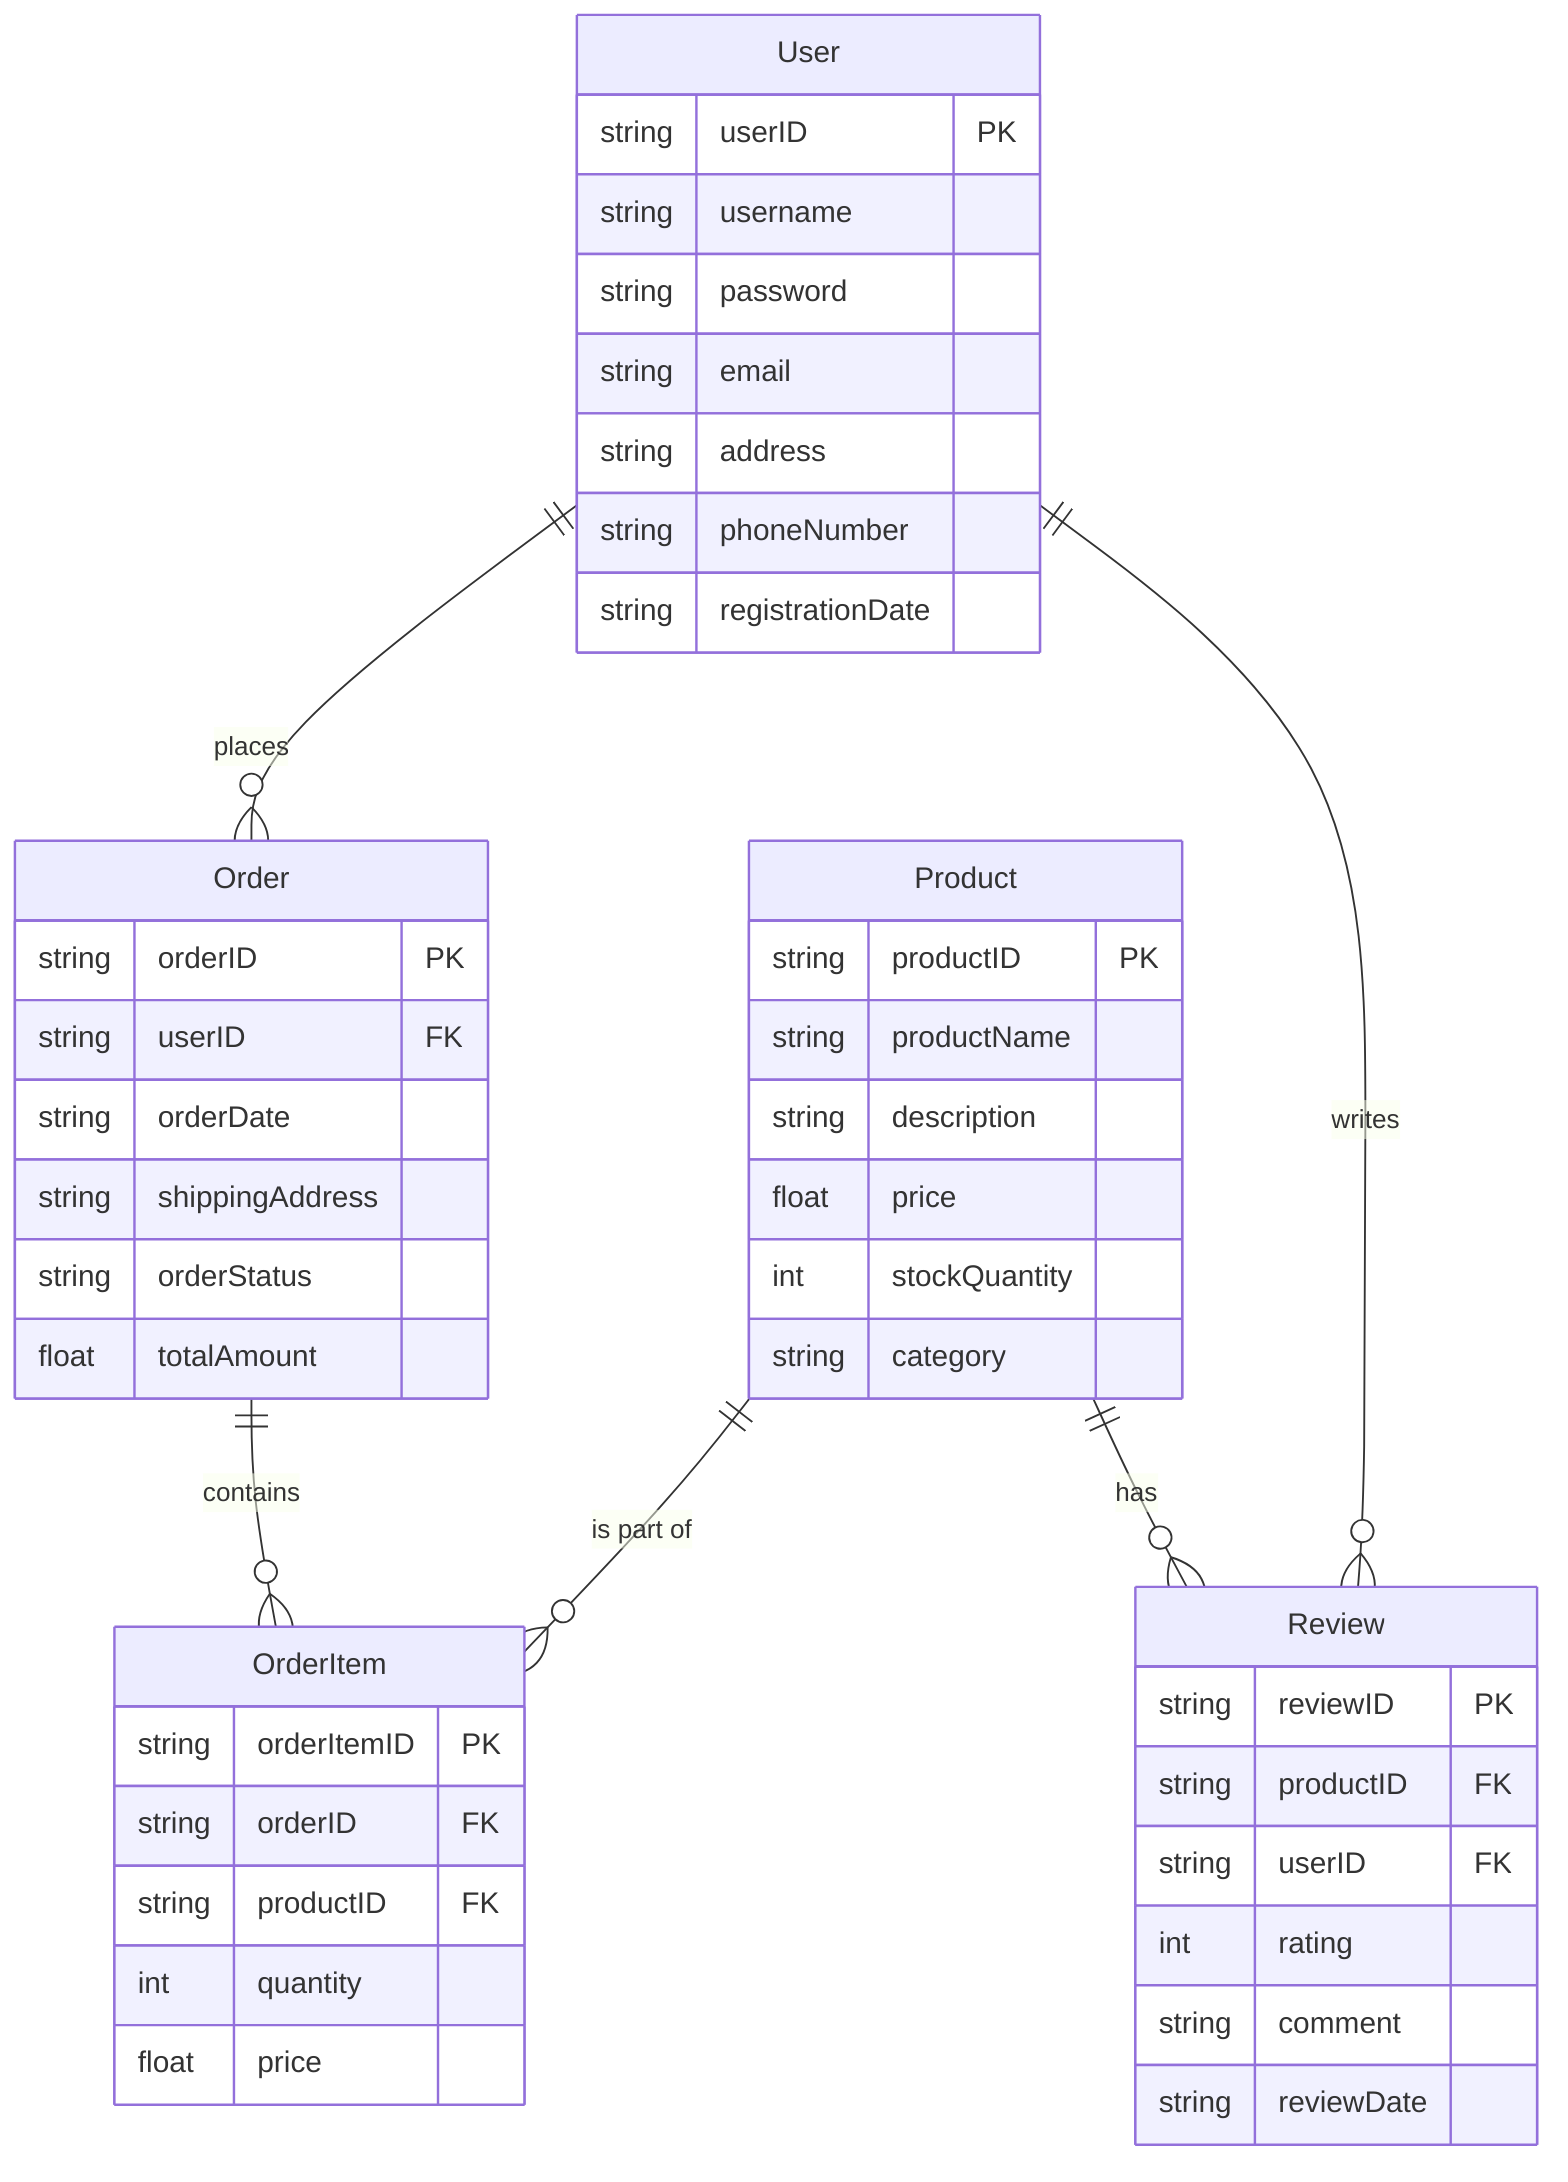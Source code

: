 erDiagram
    User {
        string userID PK
        string username
        string password
        string email
        string address
        string phoneNumber
        string registrationDate
    }

    Product {
        string productID PK
        string productName
        string description
        float price
        int stockQuantity
        string category
    }

    Order {
        string orderID PK
        string userID FK
        string orderDate
        string shippingAddress
        string orderStatus
        float totalAmount
    }

    OrderItem {
        string orderItemID PK
        string orderID FK
        string productID FK
        int quantity
        float price
    }

    Review {
        string reviewID PK
        string productID FK
        string userID FK
        int rating
        string comment
        string reviewDate
    }

    User ||--o{ Order : places
    Order ||--o{ OrderItem : contains
    Product ||--o{ OrderItem : "is part of"
    Product ||--o{ Review : has
    User ||--o{ Review : writes